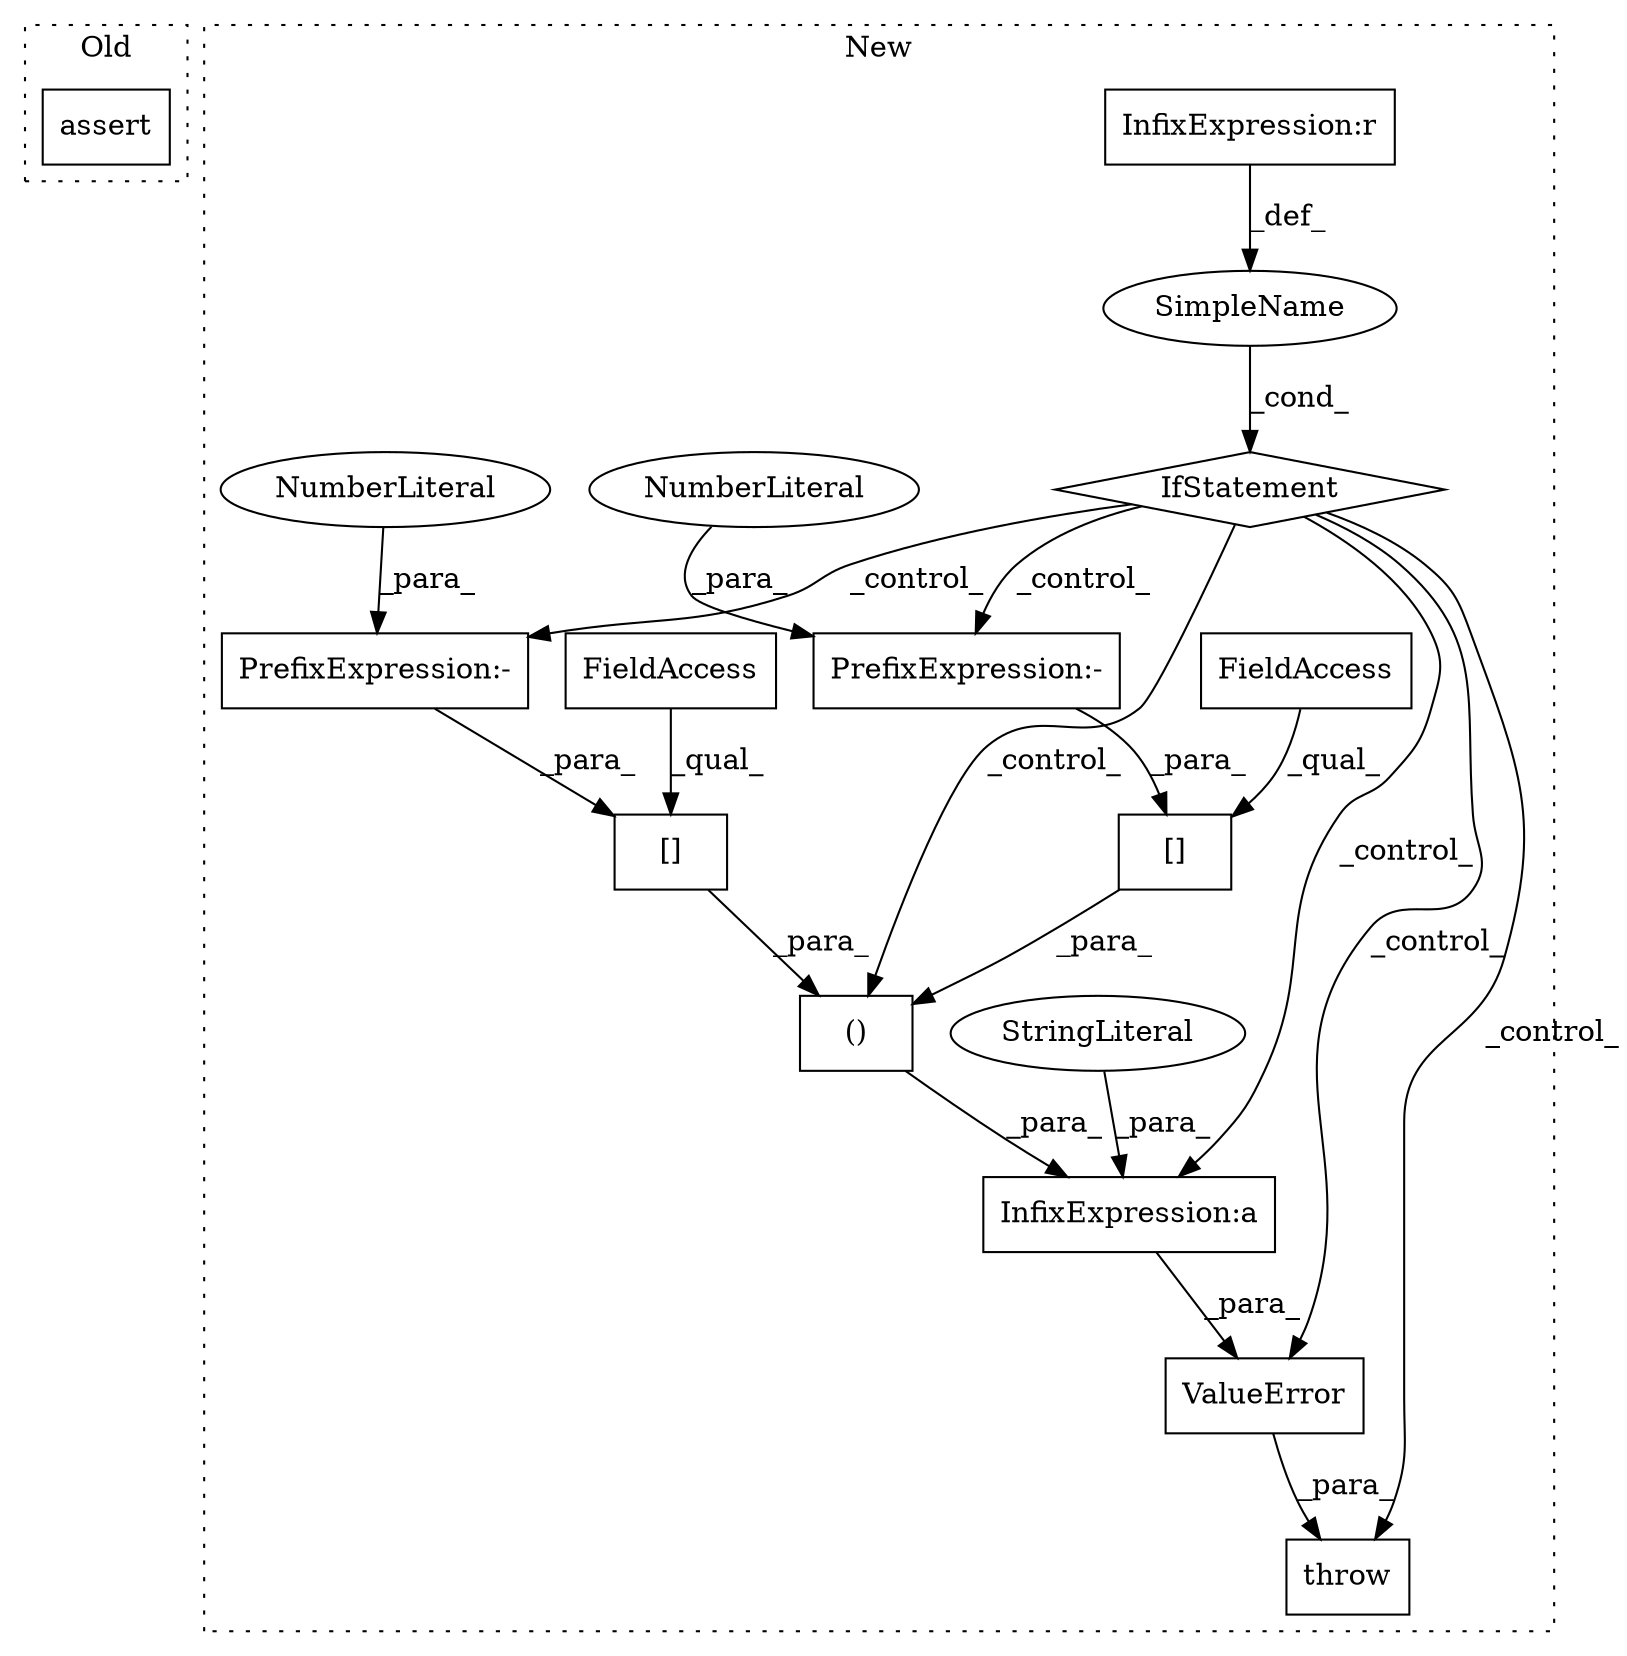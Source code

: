 digraph G {
subgraph cluster0 {
1 [label="assert" a="6" s="2341" l="7" shape="box"];
label = "Old";
style="dotted";
}
subgraph cluster1 {
2 [label="IfStatement" a="25" s="2473,2503" l="4,2" shape="diamond"];
3 [label="InfixExpression:r" a="27" s="2488" l="4" shape="box"];
4 [label="throw" a="53" s="2513" l="6" shape="box"];
5 [label="SimpleName" a="42" s="" l="" shape="ellipse"];
6 [label="ValueError" a="32" s="2519,2632" l="11,2" shape="box"];
7 [label="InfixExpression:a" a="27" s="2561" l="10" shape="box"];
8 [label="StringLiteral" a="45" s="2530" l="31" shape="ellipse"];
9 [label="()" a="106" s="2571" l="61" shape="box"];
10 [label="[]" a="2" s="2608,2631" l="21,1" shape="box"];
11 [label="FieldAccess" a="22" s="2608" l="20" shape="box"];
12 [label="[]" a="2" s="2571,2594" l="21,1" shape="box"];
13 [label="FieldAccess" a="22" s="2571" l="20" shape="box"];
14 [label="PrefixExpression:-" a="38" s="2629" l="1" shape="box"];
15 [label="NumberLiteral" a="34" s="2630" l="1" shape="ellipse"];
16 [label="PrefixExpression:-" a="38" s="2592" l="1" shape="box"];
17 [label="NumberLiteral" a="34" s="2593" l="1" shape="ellipse"];
label = "New";
style="dotted";
}
2 -> 16 [label="_control_"];
2 -> 4 [label="_control_"];
2 -> 14 [label="_control_"];
2 -> 7 [label="_control_"];
2 -> 6 [label="_control_"];
2 -> 9 [label="_control_"];
3 -> 5 [label="_def_"];
5 -> 2 [label="_cond_"];
6 -> 4 [label="_para_"];
7 -> 6 [label="_para_"];
8 -> 7 [label="_para_"];
9 -> 7 [label="_para_"];
10 -> 9 [label="_para_"];
11 -> 10 [label="_qual_"];
12 -> 9 [label="_para_"];
13 -> 12 [label="_qual_"];
14 -> 10 [label="_para_"];
15 -> 14 [label="_para_"];
16 -> 12 [label="_para_"];
17 -> 16 [label="_para_"];
}